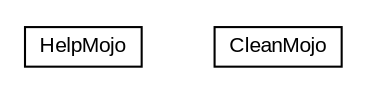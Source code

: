 #!/usr/local/bin/dot
#
# Class diagram 
# Generated by UMLGraph version R5_6-24-gf6e263 (http://www.umlgraph.org/)
#

digraph G {
	edge [fontname="arial",fontsize=10,labelfontname="arial",labelfontsize=10];
	node [fontname="arial",fontsize=10,shape=plaintext];
	nodesep=0.25;
	ranksep=0.5;
	// net.trajano.mojo.cleanpom.HelpMojo
	c0 [label=<<table title="net.trajano.mojo.cleanpom.HelpMojo" border="0" cellborder="1" cellspacing="0" cellpadding="2" port="p" href="./HelpMojo.html">
		<tr><td><table border="0" cellspacing="0" cellpadding="1">
<tr><td align="center" balign="center"> HelpMojo </td></tr>
		</table></td></tr>
		</table>>, URL="./HelpMojo.html", fontname="arial", fontcolor="black", fontsize=10.0];
	// net.trajano.mojo.cleanpom.CleanMojo
	c1 [label=<<table title="net.trajano.mojo.cleanpom.CleanMojo" border="0" cellborder="1" cellspacing="0" cellpadding="2" port="p" href="./CleanMojo.html">
		<tr><td><table border="0" cellspacing="0" cellpadding="1">
<tr><td align="center" balign="center"> CleanMojo </td></tr>
		</table></td></tr>
		</table>>, URL="./CleanMojo.html", fontname="arial", fontcolor="black", fontsize=10.0];
}

